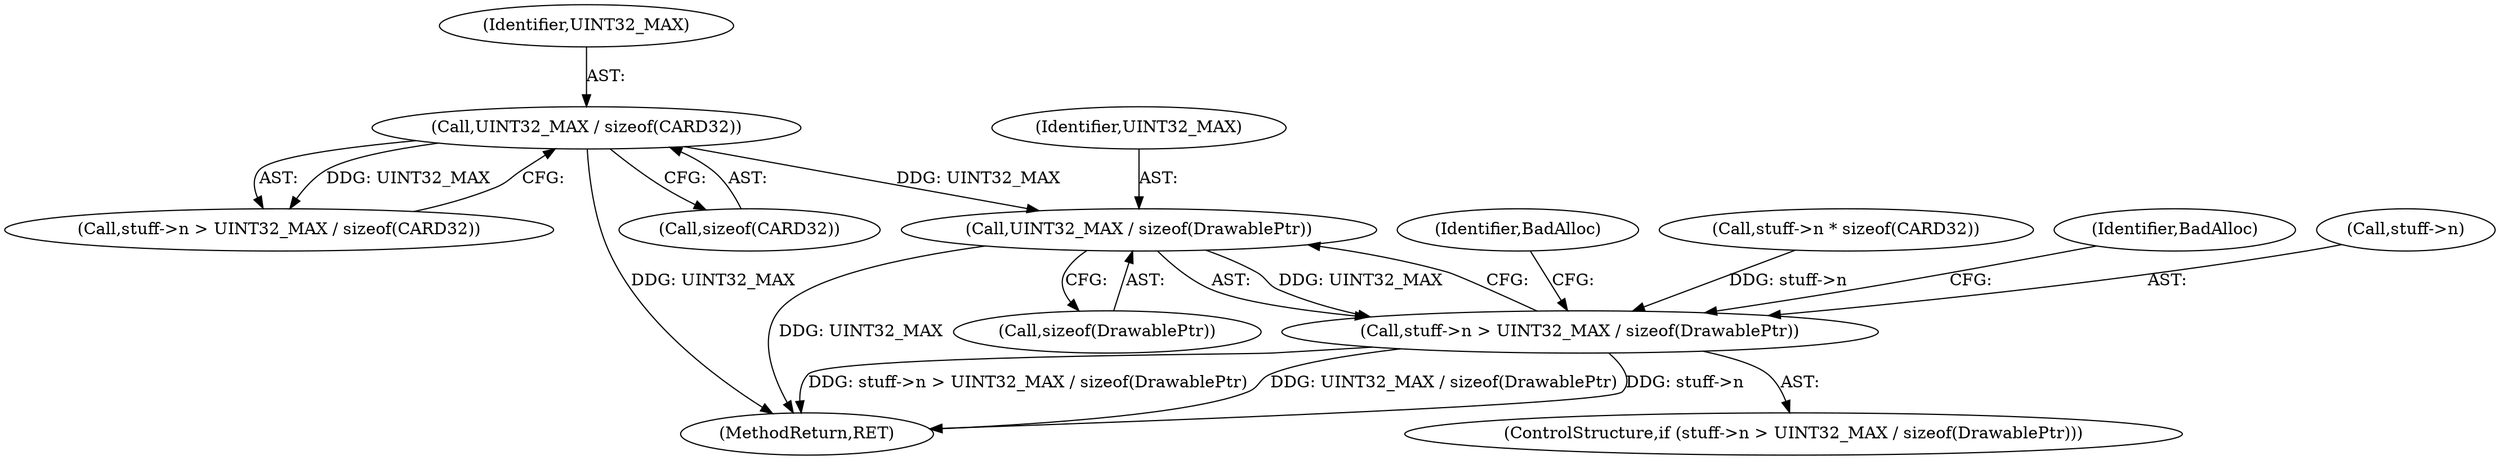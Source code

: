 digraph "0_xserver_4ca68b878e851e2136c234f40a25008297d8d831@API" {
"1000147" [label="(Call,UINT32_MAX / sizeof(DrawablePtr))"];
"1000128" [label="(Call,UINT32_MAX / sizeof(CARD32))"];
"1000143" [label="(Call,stuff->n > UINT32_MAX / sizeof(DrawablePtr))"];
"1000143" [label="(Call,stuff->n > UINT32_MAX / sizeof(DrawablePtr))"];
"1000128" [label="(Call,UINT32_MAX / sizeof(CARD32))"];
"1000124" [label="(Call,stuff->n > UINT32_MAX / sizeof(CARD32))"];
"1000152" [label="(Identifier,BadAlloc)"];
"1000136" [label="(Call,stuff->n * sizeof(CARD32))"];
"1000149" [label="(Call,sizeof(DrawablePtr))"];
"1000154" [label="(Identifier,BadAlloc)"];
"1000147" [label="(Call,UINT32_MAX / sizeof(DrawablePtr))"];
"1000142" [label="(ControlStructure,if (stuff->n > UINT32_MAX / sizeof(DrawablePtr)))"];
"1000148" [label="(Identifier,UINT32_MAX)"];
"1000129" [label="(Identifier,UINT32_MAX)"];
"1000155" [label="(MethodReturn,RET)"];
"1000144" [label="(Call,stuff->n)"];
"1000130" [label="(Call,sizeof(CARD32))"];
"1000147" -> "1000143"  [label="AST: "];
"1000147" -> "1000149"  [label="CFG: "];
"1000148" -> "1000147"  [label="AST: "];
"1000149" -> "1000147"  [label="AST: "];
"1000143" -> "1000147"  [label="CFG: "];
"1000147" -> "1000155"  [label="DDG: UINT32_MAX"];
"1000147" -> "1000143"  [label="DDG: UINT32_MAX"];
"1000128" -> "1000147"  [label="DDG: UINT32_MAX"];
"1000128" -> "1000124"  [label="AST: "];
"1000128" -> "1000130"  [label="CFG: "];
"1000129" -> "1000128"  [label="AST: "];
"1000130" -> "1000128"  [label="AST: "];
"1000124" -> "1000128"  [label="CFG: "];
"1000128" -> "1000155"  [label="DDG: UINT32_MAX"];
"1000128" -> "1000124"  [label="DDG: UINT32_MAX"];
"1000143" -> "1000142"  [label="AST: "];
"1000144" -> "1000143"  [label="AST: "];
"1000152" -> "1000143"  [label="CFG: "];
"1000154" -> "1000143"  [label="CFG: "];
"1000143" -> "1000155"  [label="DDG: stuff->n"];
"1000143" -> "1000155"  [label="DDG: stuff->n > UINT32_MAX / sizeof(DrawablePtr)"];
"1000143" -> "1000155"  [label="DDG: UINT32_MAX / sizeof(DrawablePtr)"];
"1000136" -> "1000143"  [label="DDG: stuff->n"];
}
